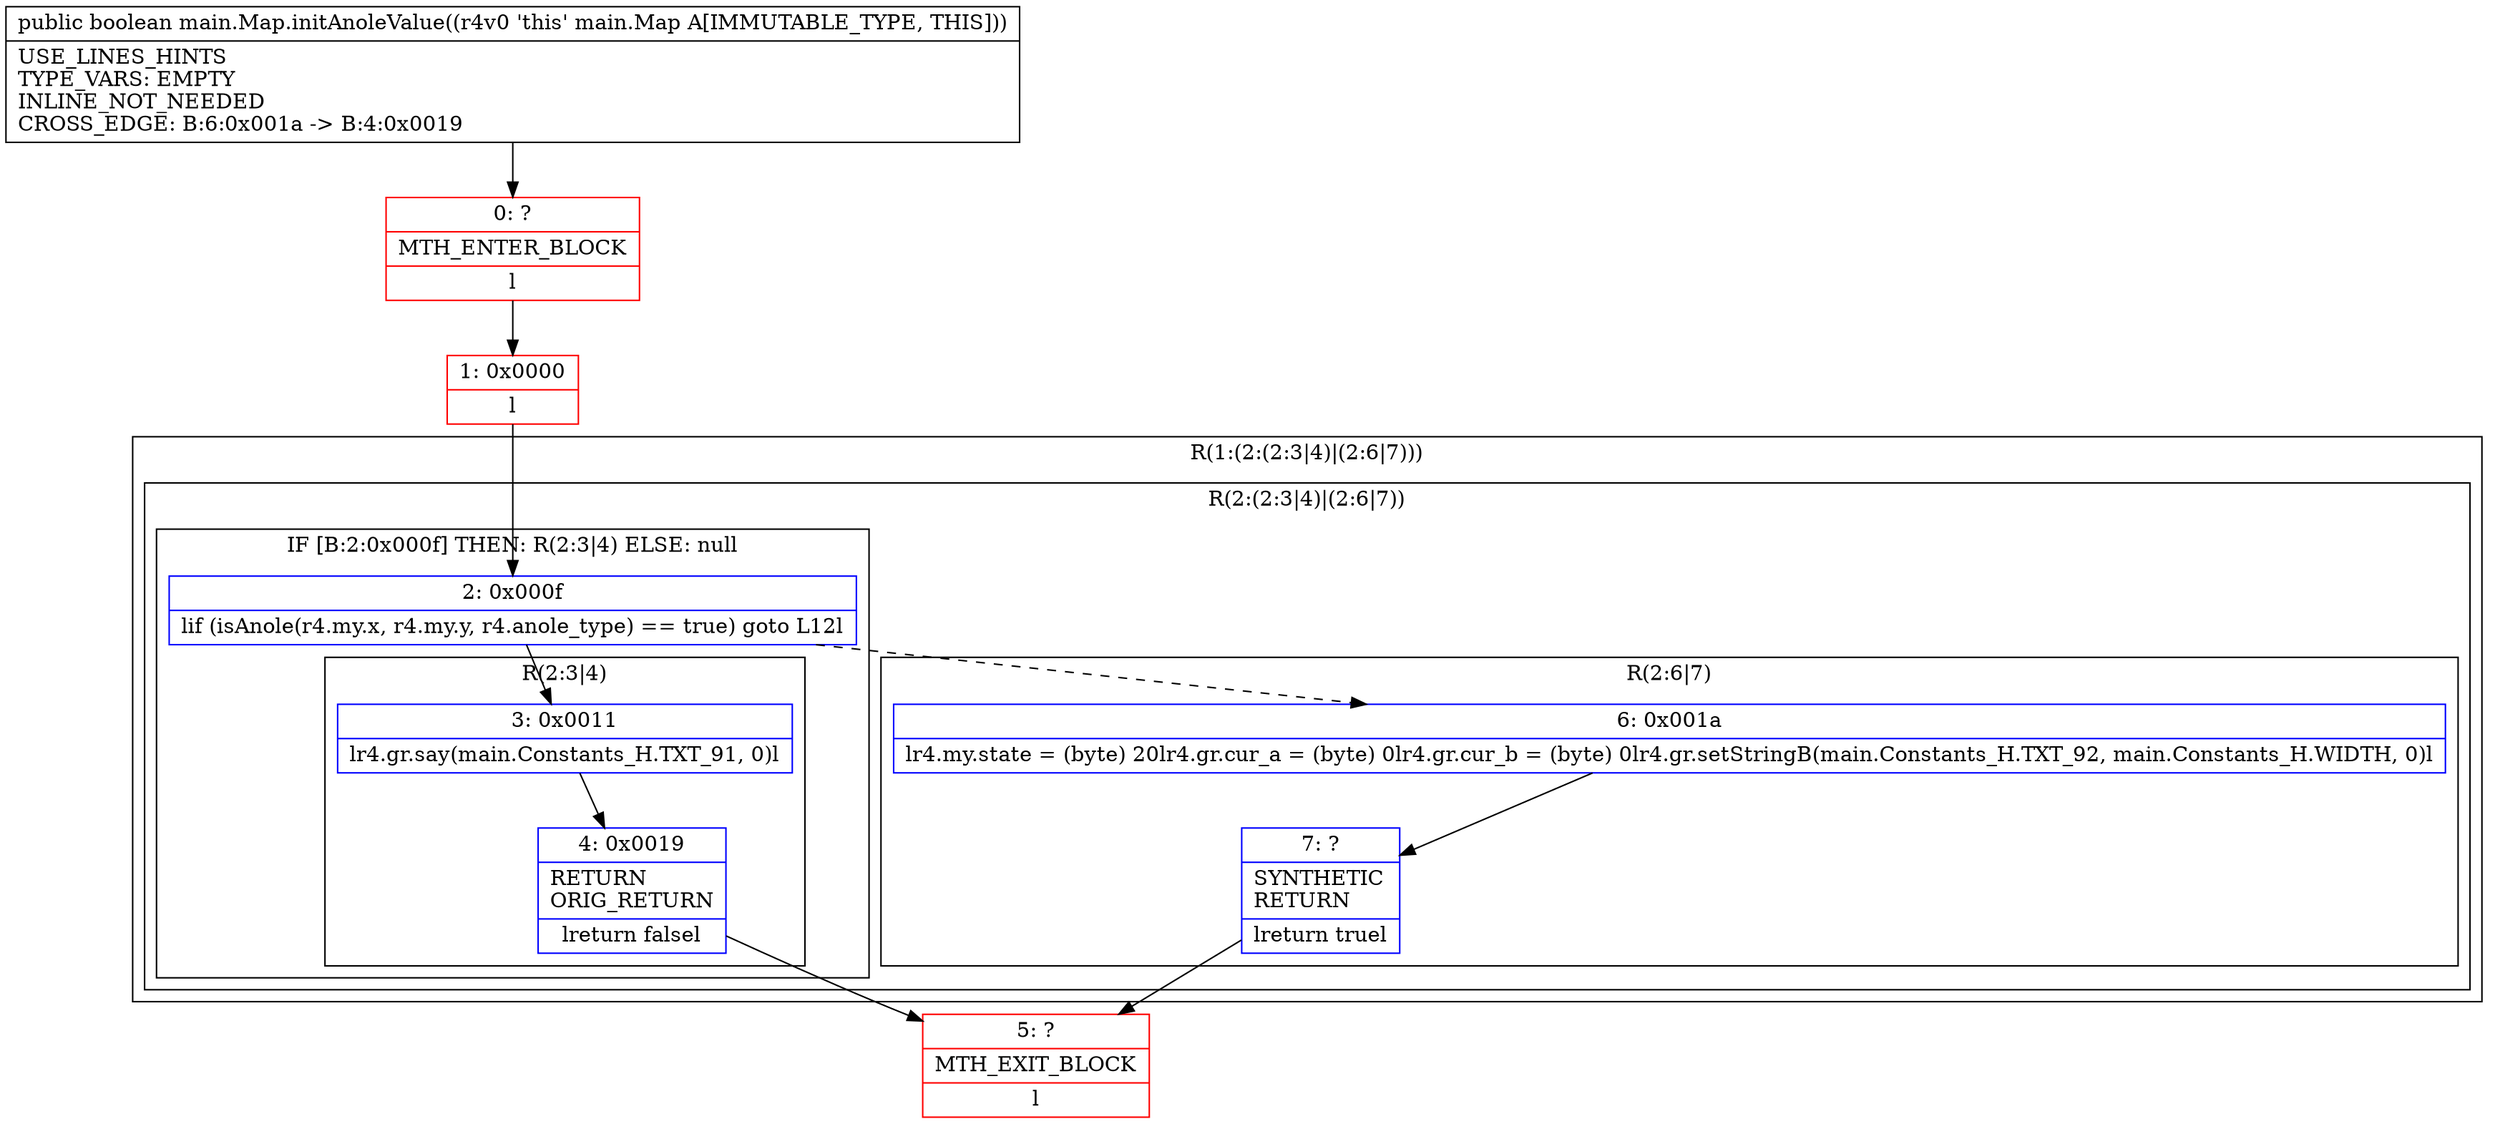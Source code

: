 digraph "CFG formain.Map.initAnoleValue()Z" {
subgraph cluster_Region_1013319504 {
label = "R(1:(2:(2:3|4)|(2:6|7)))";
node [shape=record,color=blue];
subgraph cluster_Region_449655521 {
label = "R(2:(2:3|4)|(2:6|7))";
node [shape=record,color=blue];
subgraph cluster_IfRegion_326592903 {
label = "IF [B:2:0x000f] THEN: R(2:3|4) ELSE: null";
node [shape=record,color=blue];
Node_2 [shape=record,label="{2\:\ 0x000f|lif (isAnole(r4.my.x, r4.my.y, r4.anole_type) == true) goto L12l}"];
subgraph cluster_Region_165996809 {
label = "R(2:3|4)";
node [shape=record,color=blue];
Node_3 [shape=record,label="{3\:\ 0x0011|lr4.gr.say(main.Constants_H.TXT_91, 0)l}"];
Node_4 [shape=record,label="{4\:\ 0x0019|RETURN\lORIG_RETURN\l|lreturn falsel}"];
}
}
subgraph cluster_Region_87303138 {
label = "R(2:6|7)";
node [shape=record,color=blue];
Node_6 [shape=record,label="{6\:\ 0x001a|lr4.my.state = (byte) 20lr4.gr.cur_a = (byte) 0lr4.gr.cur_b = (byte) 0lr4.gr.setStringB(main.Constants_H.TXT_92, main.Constants_H.WIDTH, 0)l}"];
Node_7 [shape=record,label="{7\:\ ?|SYNTHETIC\lRETURN\l|lreturn truel}"];
}
}
}
Node_0 [shape=record,color=red,label="{0\:\ ?|MTH_ENTER_BLOCK\l|l}"];
Node_1 [shape=record,color=red,label="{1\:\ 0x0000|l}"];
Node_5 [shape=record,color=red,label="{5\:\ ?|MTH_EXIT_BLOCK\l|l}"];
MethodNode[shape=record,label="{public boolean main.Map.initAnoleValue((r4v0 'this' main.Map A[IMMUTABLE_TYPE, THIS]))  | USE_LINES_HINTS\lTYPE_VARS: EMPTY\lINLINE_NOT_NEEDED\lCROSS_EDGE: B:6:0x001a \-\> B:4:0x0019\l}"];
MethodNode -> Node_0;
Node_2 -> Node_3;
Node_2 -> Node_6[style=dashed];
Node_3 -> Node_4;
Node_4 -> Node_5;
Node_6 -> Node_7;
Node_7 -> Node_5;
Node_0 -> Node_1;
Node_1 -> Node_2;
}

